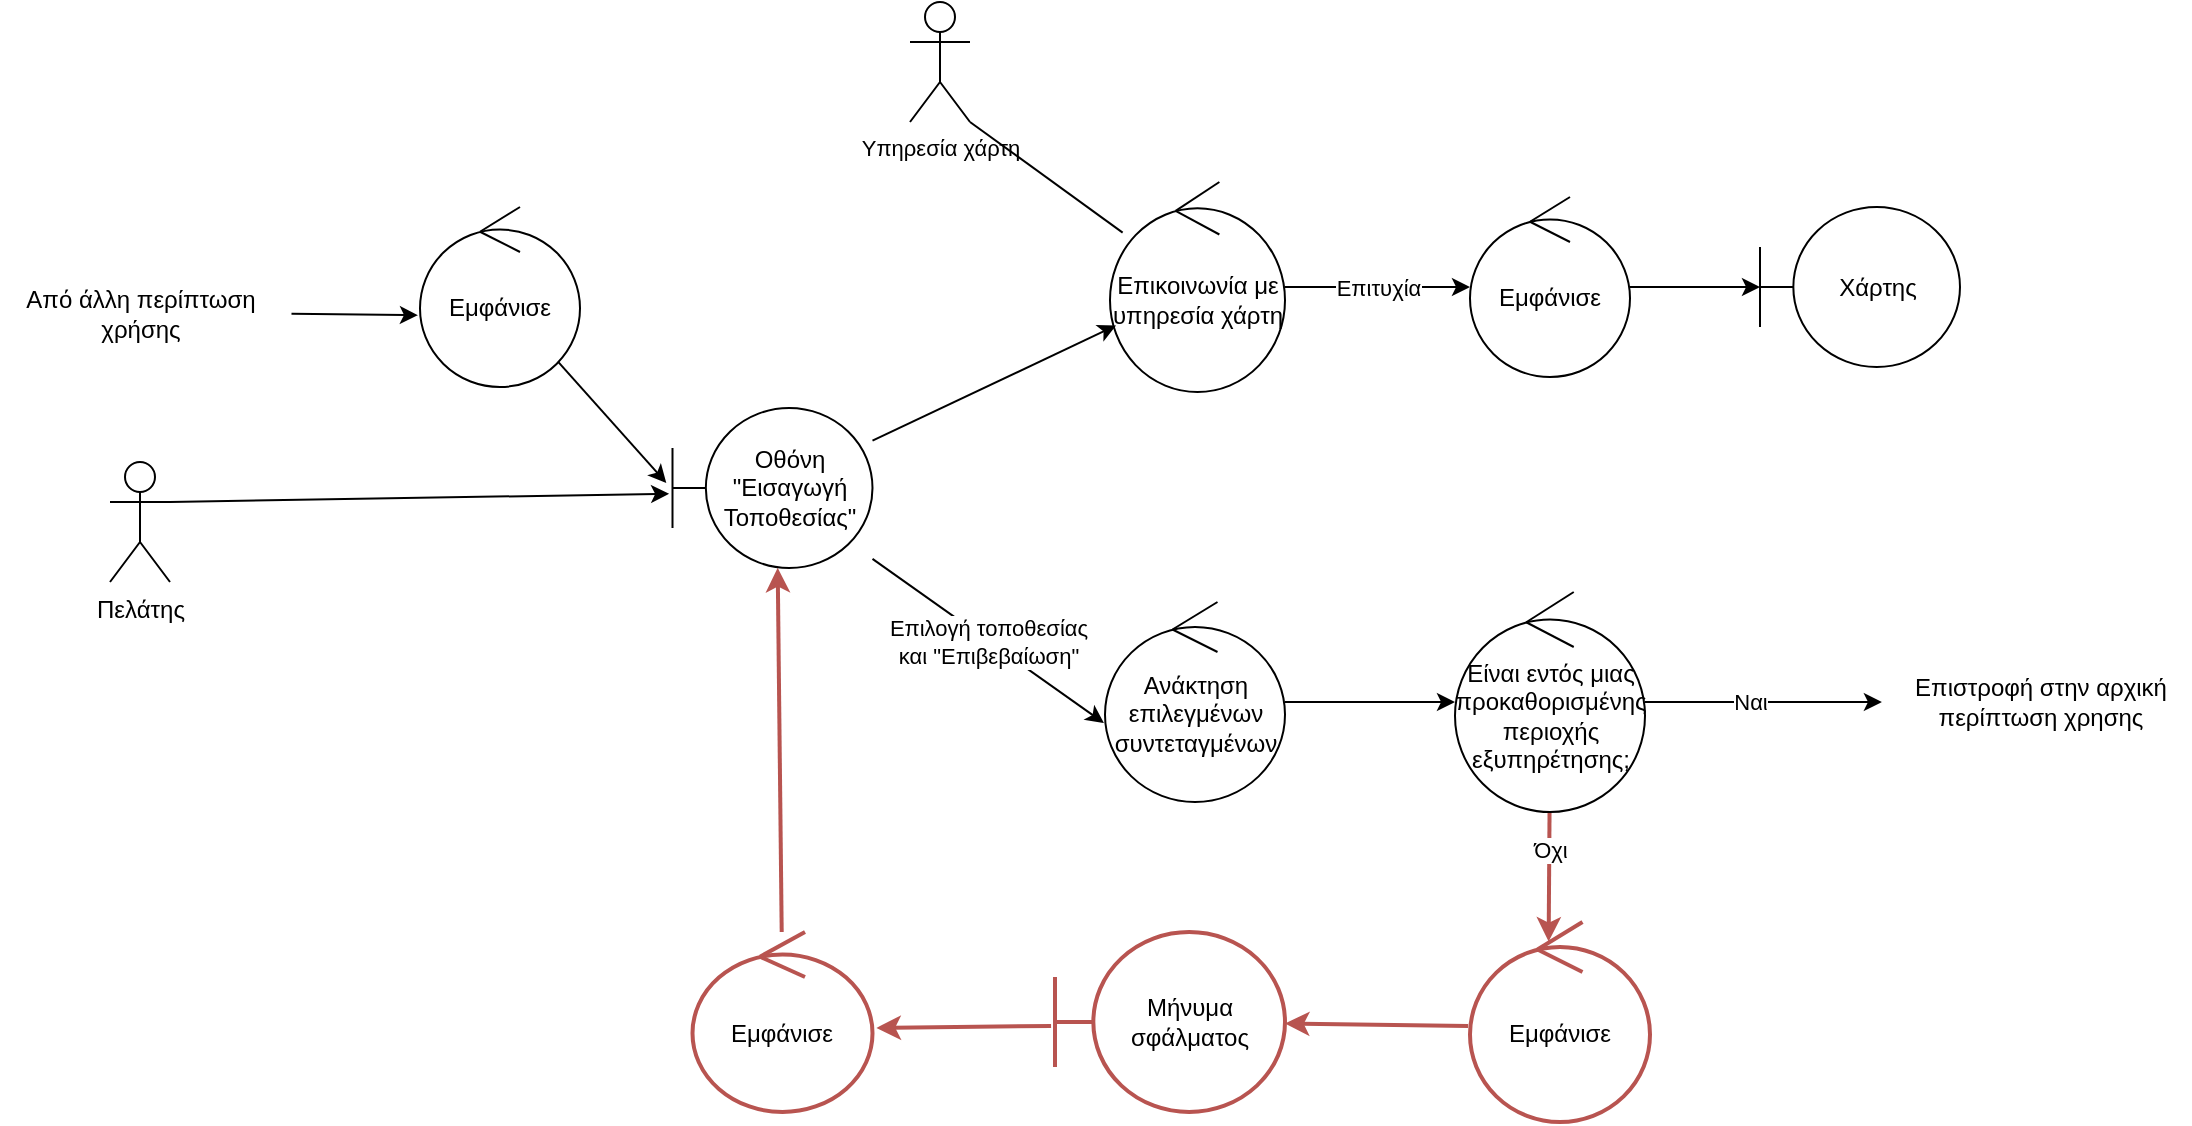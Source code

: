 <mxfile>
    <diagram id="B38KJdyEP_mGqIDorF1P" name="Page-1">
        <mxGraphModel dx="666" dy="1682" grid="1" gridSize="10" guides="1" tooltips="1" connect="1" arrows="1" fold="1" page="1" pageScale="1" pageWidth="850" pageHeight="1100" math="0" shadow="0">
            <root>
                <mxCell id="0"/>
                <mxCell id="1" parent="0"/>
                <mxCell id="92" style="edgeStyle=none;html=1;exitX=1;exitY=0.333;exitDx=0;exitDy=0;exitPerimeter=0;entryX=-0.017;entryY=0.536;entryDx=0;entryDy=0;entryPerimeter=0;" edge="1" parent="1" source="2" target="83">
                    <mxGeometry relative="1" as="geometry"/>
                </mxCell>
                <mxCell id="2" value="Πελάτης" style="shape=umlActor;verticalLabelPosition=bottom;verticalAlign=top;html=1;" parent="1" vertex="1">
                    <mxGeometry x="230" y="60" width="30" height="60" as="geometry"/>
                </mxCell>
                <mxCell id="7" value="" style="edgeStyle=none;html=1;exitX=1.041;exitY=0.498;exitDx=0;exitDy=0;exitPerimeter=0;strokeWidth=1;entryX=-0.013;entryY=0.601;entryDx=0;entryDy=0;entryPerimeter=0;" parent="1" source="48" target="82" edge="1">
                    <mxGeometry relative="1" as="geometry">
                        <mxPoint x="390" y="197" as="sourcePoint"/>
                    </mxGeometry>
                </mxCell>
                <mxCell id="79" value="Επιτυχία" style="edgeStyle=none;html=1;" parent="1" source="6" target="76" edge="1">
                    <mxGeometry relative="1" as="geometry"/>
                </mxCell>
                <mxCell id="86" style="edgeStyle=none;html=1;entryX=1;entryY=1;entryDx=0;entryDy=0;entryPerimeter=0;endArrow=none;endFill=0;" parent="1" source="6" target="66" edge="1">
                    <mxGeometry relative="1" as="geometry"/>
                </mxCell>
                <mxCell id="6" value="Επικοινωνία με υπηρεσία χάρτη" style="ellipse;shape=umlControl;whiteSpace=wrap;html=1;strokeWidth=1;" parent="1" vertex="1">
                    <mxGeometry x="730" y="-80" width="87.5" height="105" as="geometry"/>
                </mxCell>
                <mxCell id="10" value="Χάρτης" style="shape=umlBoundary;whiteSpace=wrap;html=1;" parent="1" vertex="1">
                    <mxGeometry x="1055" y="-67.5" width="100" height="80" as="geometry"/>
                </mxCell>
                <mxCell id="33" style="edgeStyle=none;html=1;strokeColor=default;" parent="1" source="28" target="32" edge="1">
                    <mxGeometry relative="1" as="geometry"/>
                </mxCell>
                <mxCell id="28" value="Ανάκτηση επιλεγμένων συντεταγμένων" style="ellipse;shape=umlControl;whiteSpace=wrap;html=1;" parent="1" vertex="1">
                    <mxGeometry x="727.5" y="130" width="90" height="100" as="geometry"/>
                </mxCell>
                <mxCell id="35" style="edgeStyle=none;html=1;strokeColor=default;entryX=-0.027;entryY=0.5;entryDx=0;entryDy=0;entryPerimeter=0;" parent="1" source="32" target="73" edge="1">
                    <mxGeometry relative="1" as="geometry">
                        <mxPoint x="1096.04" y="183" as="targetPoint"/>
                    </mxGeometry>
                </mxCell>
                <mxCell id="36" value="Ναι" style="edgeLabel;html=1;align=center;verticalAlign=middle;resizable=0;points=[];" parent="35" connectable="0" vertex="1">
                    <mxGeometry x="-0.385" y="2" relative="1" as="geometry">
                        <mxPoint x="16" y="2" as="offset"/>
                    </mxGeometry>
                </mxCell>
                <mxCell id="51" style="edgeStyle=none;html=1;entryX=0.437;entryY=0.098;entryDx=0;entryDy=0;entryPerimeter=0;strokeColor=#B85450;strokeWidth=2;" parent="1" source="32" target="50" edge="1">
                    <mxGeometry relative="1" as="geometry"/>
                </mxCell>
                <mxCell id="52" value="Όχι" style="edgeLabel;html=1;align=center;verticalAlign=middle;resizable=0;points=[];" parent="51" connectable="0" vertex="1">
                    <mxGeometry x="-0.43" relative="1" as="geometry">
                        <mxPoint as="offset"/>
                    </mxGeometry>
                </mxCell>
                <mxCell id="32" value="Είναι εντός μιας προκαθορισμένης περιοχής εξυπηρέτησης;" style="ellipse;shape=umlControl;whiteSpace=wrap;html=1;" parent="1" vertex="1">
                    <mxGeometry x="902.5" y="125" width="95" height="110" as="geometry"/>
                </mxCell>
                <mxCell id="48" value="Από άλλη περίπτωση&lt;br&gt;χρήσης" style="text;html=1;align=center;verticalAlign=middle;resizable=0;points=[];autosize=1;strokeColor=none;fillColor=none;strokeWidth=2;" parent="1" vertex="1">
                    <mxGeometry x="175" y="-34" width="140" height="40" as="geometry"/>
                </mxCell>
                <mxCell id="57" style="edgeStyle=none;html=1;strokeColor=#B85450;strokeWidth=2;exitX=-0.011;exitY=0.52;exitDx=0;exitDy=0;exitPerimeter=0;" parent="1" source="50" target="55" edge="1">
                    <mxGeometry relative="1" as="geometry"/>
                </mxCell>
                <mxCell id="50" value="Εμφάνισε" style="ellipse;shape=umlControl;whiteSpace=wrap;html=1;strokeWidth=2;strokeColor=#B85450;" parent="1" vertex="1">
                    <mxGeometry x="910" y="290" width="90" height="100" as="geometry"/>
                </mxCell>
                <mxCell id="60" style="edgeStyle=none;html=1;strokeColor=#B85450;strokeWidth=2;exitX=-0.017;exitY=0.522;exitDx=0;exitDy=0;exitPerimeter=0;entryX=1.022;entryY=0.533;entryDx=0;entryDy=0;entryPerimeter=0;" parent="1" source="55" target="59" edge="1">
                    <mxGeometry relative="1" as="geometry">
                        <mxPoint x="490" y="530" as="targetPoint"/>
                    </mxGeometry>
                </mxCell>
                <mxCell id="55" value="Μήνυμα σφάλματος" style="shape=umlBoundary;whiteSpace=wrap;html=1;strokeWidth=2;strokeColor=#B85450;" parent="1" vertex="1">
                    <mxGeometry x="702.5" y="295" width="115" height="90" as="geometry"/>
                </mxCell>
                <mxCell id="91" style="edgeStyle=none;html=1;entryX=0.526;entryY=0.999;entryDx=0;entryDy=0;entryPerimeter=0;endArrow=classic;endFill=1;strokeColor=#B85450;strokeWidth=2;" parent="1" source="59" target="83" edge="1">
                    <mxGeometry relative="1" as="geometry"/>
                </mxCell>
                <mxCell id="59" value="Εμφάνισε" style="ellipse;shape=umlControl;whiteSpace=wrap;html=1;strokeWidth=2;strokeColor=#B85450;" parent="1" vertex="1">
                    <mxGeometry x="521.25" y="295" width="90" height="90" as="geometry"/>
                </mxCell>
                <mxCell id="66" value="Υπηρεσία χάρτη" style="shape=umlActor;verticalLabelPosition=bottom;verticalAlign=top;html=1;fontSize=11;" parent="1" vertex="1">
                    <mxGeometry x="630" y="-170" width="30" height="60" as="geometry"/>
                </mxCell>
                <mxCell id="73" value="Επιστροφή στην αρχική&lt;br&gt;περίπτωση χρησης" style="text;html=1;align=center;verticalAlign=middle;resizable=0;points=[];autosize=1;strokeColor=none;fillColor=none;" parent="1" vertex="1">
                    <mxGeometry x="1120" y="160" width="150" height="40" as="geometry"/>
                </mxCell>
                <mxCell id="80" value="" style="edgeStyle=none;html=1;" parent="1" source="76" target="10" edge="1">
                    <mxGeometry relative="1" as="geometry"/>
                </mxCell>
                <mxCell id="76" value="Εμφάνισε" style="ellipse;shape=umlControl;whiteSpace=wrap;html=1;" parent="1" vertex="1">
                    <mxGeometry x="910" y="-72.5" width="80" height="90" as="geometry"/>
                </mxCell>
                <mxCell id="84" style="edgeStyle=none;html=1;entryX=-0.031;entryY=0.468;entryDx=0;entryDy=0;entryPerimeter=0;" parent="1" source="82" target="83" edge="1">
                    <mxGeometry relative="1" as="geometry"/>
                </mxCell>
                <mxCell id="82" value="Εμφάνισε" style="ellipse;shape=umlControl;whiteSpace=wrap;html=1;" parent="1" vertex="1">
                    <mxGeometry x="385" y="-67.5" width="80" height="90" as="geometry"/>
                </mxCell>
                <mxCell id="85" value="" style="edgeStyle=none;html=1;" parent="1" source="83" target="6" edge="1">
                    <mxGeometry relative="1" as="geometry"/>
                </mxCell>
                <mxCell id="87" value="Επιλογή τοποθεσίας&lt;br&gt;και &quot;Επιβεβαίωση&quot;" style="edgeStyle=none;html=1;entryX=-0.006;entryY=0.605;entryDx=0;entryDy=0;entryPerimeter=0;" parent="1" source="83" target="28" edge="1">
                    <mxGeometry relative="1" as="geometry"/>
                </mxCell>
                <mxCell id="83" value="Οθόνη &quot;Εισαγωγή Τοποθεσίας&quot;" style="shape=umlBoundary;whiteSpace=wrap;html=1;" parent="1" vertex="1">
                    <mxGeometry x="511.25" y="33" width="100" height="80" as="geometry"/>
                </mxCell>
            </root>
        </mxGraphModel>
    </diagram>
</mxfile>